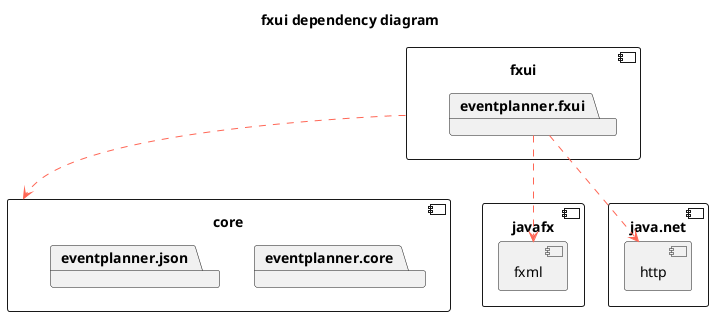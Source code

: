 
@startuml fxui_architecture
title fxui dependency diagram
skinparam useBetaStyle true

<style>
    .package {
        BackgroundColor Khaki
    }
</style>

skinparam component {
  ArrowColor #FF6655
}

component [javafx] {
    component [fxml] as fx
}

component [core] {
    package eventplanner.core
    package eventplanner.json
}

component [fxui] {
    package eventplanner.fxui

}


component [java.net] {
    component [http] as net
}

eventplanner.fxui ..> fx
fxui ..> core
eventplanner.fxui ..> net

@enduml
